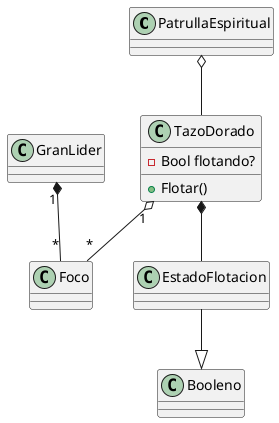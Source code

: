 @startuml diagrama

class PatrullaEspiritual
class GranLider
class TazoDorado{
    -Bool flotando?
    +Flotar()
}
class Foco

PatrullaEspiritual o-- TazoDorado
TazoDorado "1" o-- "*" Foco
GranLider "1" *-- "*" Foco
TazoDorado *-- EstadoFlotacion
EstadoFlotacion --|> Booleno

@enduml